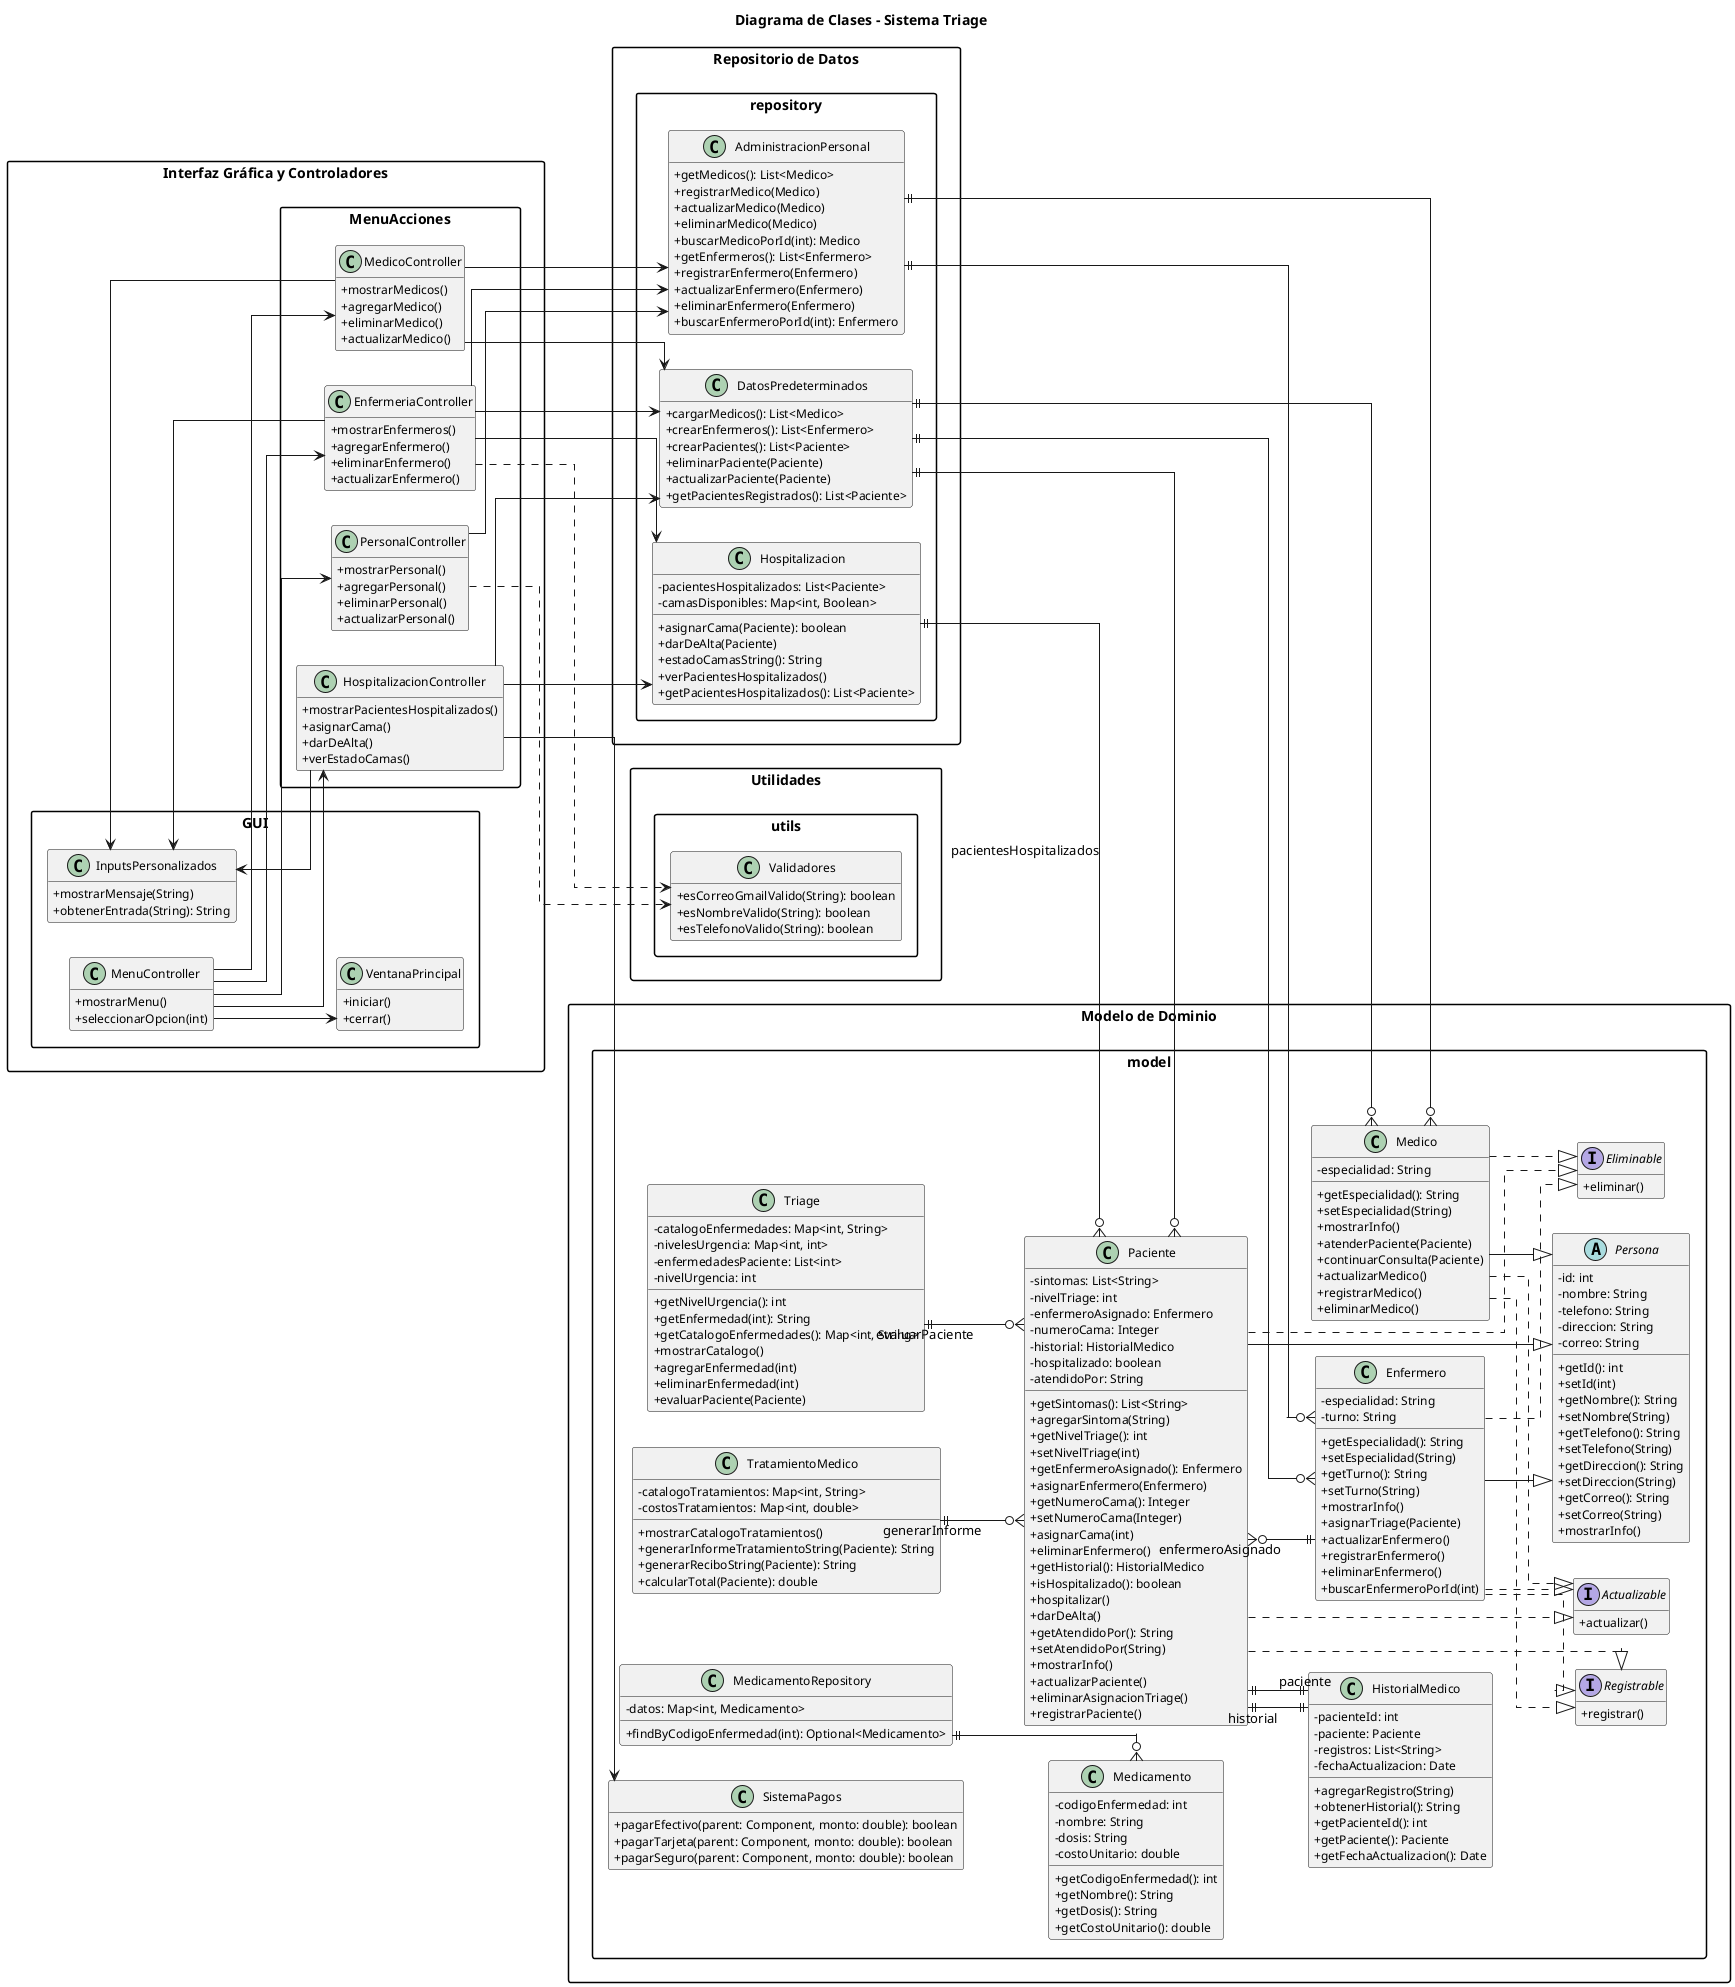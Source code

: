 @startuml
left to right direction
skinparam packageStyle rectangle
skinparam classAttributeIconSize 0
skinparam classFontSize 13
skinparam classAttributeFontSize 12
skinparam classOperationFontSize 12
skinparam linetype ortho
hide empty members

title Diagrama de Clases - Sistema Triage

package "Modelo de Dominio" {
    package model {
        abstract class Persona {
            - id: int
            - nombre: String
            - telefono: String
            - direccion: String
            - correo: String
            + getId(): int
            + setId(int)
            + getNombre(): String
            + setNombre(String)
            + getTelefono(): String
            + setTelefono(String)
            + getDireccion(): String
            + setDireccion(String)
            + getCorreo(): String
            + setCorreo(String)
            + mostrarInfo()
        }

        class Paciente {
            - sintomas: List<String>
            - nivelTriage: int
            - enfermeroAsignado: Enfermero
            - numeroCama: Integer
            - historial: HistorialMedico
            - hospitalizado: boolean
            - atendidoPor: String
            + getSintomas(): List<String>
            + agregarSintoma(String)
            + getNivelTriage(): int
            + setNivelTriage(int)
            + getEnfermeroAsignado(): Enfermero
            + asignarEnfermero(Enfermero)
            + getNumeroCama(): Integer
            + setNumeroCama(Integer)
            + asignarCama(int)
            + eliminarEnfermero()
            + getHistorial(): HistorialMedico
            + isHospitalizado(): boolean
            + hospitalizar()
            + darDeAlta()
            + getAtendidoPor(): String
            + setAtendidoPor(String)
            + mostrarInfo()
            + actualizarPaciente()
            + eliminarAsignacionTriage()
            + registrarPaciente()
        }

        class Medico {
            - especialidad: String
            + getEspecialidad(): String
            + setEspecialidad(String)
            + mostrarInfo()
            + atenderPaciente(Paciente)
            + continuarConsulta(Paciente)
            + actualizarMedico()
            + registrarMedico()
            + eliminarMedico()
        }

        class Enfermero {
            - especialidad: String
            - turno: String
            + getEspecialidad(): String
            + setEspecialidad(String)
            + getTurno(): String
            + setTurno(String)
            + mostrarInfo()
            + asignarTriage(Paciente)
            + actualizarEnfermero()
            + registrarEnfermero()
            + eliminarEnfermero()
            + buscarEnfermeroPorId(int)
        }

        class HistorialMedico {
            - pacienteId: int
            - paciente: Paciente
            - registros: List<String>
            - fechaActualizacion: Date
            + agregarRegistro(String)
            + obtenerHistorial(): String
            + getPacienteId(): int
            + getPaciente(): Paciente
            + getFechaActualizacion(): Date
        }

        class Triage {
            - catalogoEnfermedades: Map<int, String>
            - nivelesUrgencia: Map<int, int>
            - enfermedadesPaciente: List<int>
            - nivelUrgencia: int
            + getNivelUrgencia(): int
            + getEnfermedad(int): String
            + getCatalogoEnfermedades(): Map<int, String>
            + mostrarCatalogo()
            + agregarEnfermedad(int)
            + eliminarEnfermedad(int)
            + evaluarPaciente(Paciente)
        }

        class TratamientoMedico {
            - catalogoTratamientos: Map<int, String>
            - costosTratamientos: Map<int, double>
            + mostrarCatalogoTratamientos()
            + generarInformeTratamientoString(Paciente): String
            + generarReciboString(Paciente): String
            + calcularTotal(Paciente): double
        }

        class Medicamento {
            - codigoEnfermedad: int
            - nombre: String
            - dosis: String
            - costoUnitario: double
            + getCodigoEnfermedad(): int
            + getNombre(): String
            + getDosis(): String
            + getCostoUnitario(): double
        }

        class MedicamentoRepository {
            - datos: Map<int, Medicamento>
            + findByCodigoEnfermedad(int): Optional<Medicamento>
        }

        class SistemaPagos {
            + pagarEfectivo(parent: Component, monto: double): boolean
            + pagarTarjeta(parent: Component, monto: double): boolean
            + pagarSeguro(parent: Component, monto: double): boolean
        }

        interface Registrable {
            + registrar()
        }
        interface Actualizable {
            + actualizar()
        }
        interface Eliminable {
            + eliminar()
        }
    }
}

package "Interfaz Gráfica y Controladores" {
    package GUI {
        class InputsPersonalizados {
            + mostrarMensaje(String)
            + obtenerEntrada(String): String
        }
        class MenuController {
            + mostrarMenu()
            + seleccionarOpcion(int)
        }
        class VentanaPrincipal {
            + iniciar()
            + cerrar()
        }
    }

    package "MenuAcciones" {
        class PersonalController {
            + mostrarPersonal()
            + agregarPersonal()
            + eliminarPersonal()
            + actualizarPersonal()
        }
        class MedicoController {
            + mostrarMedicos()
            + agregarMedico()
            + eliminarMedico()
            + actualizarMedico()
        }
        class EnfermeriaController {
            + mostrarEnfermeros()
            + agregarEnfermero()
            + eliminarEnfermero()
            + actualizarEnfermero()
        }
        class HospitalizacionController {
            + mostrarPacientesHospitalizados()
            + asignarCama()
            + darDeAlta()
            + verEstadoCamas()
        }
    }
}

package "Repositorio de Datos" {
    package repository {
        class AdministracionPersonal {
            + getMedicos(): List<Medico>
            + registrarMedico(Medico)
            + actualizarMedico(Medico)
            + eliminarMedico(Medico)
            + buscarMedicoPorId(int): Medico
            + getEnfermeros(): List<Enfermero>
            + registrarEnfermero(Enfermero)
            + actualizarEnfermero(Enfermero)
            + eliminarEnfermero(Enfermero)
            + buscarEnfermeroPorId(int): Enfermero
        }
        class DatosPredeterminados {
            + cargarMedicos(): List<Medico>
            + crearEnfermeros(): List<Enfermero>
            + crearPacientes(): List<Paciente>
            + eliminarPaciente(Paciente)
            + actualizarPaciente(Paciente)
            + getPacientesRegistrados(): List<Paciente>
        }
        class Hospitalizacion {
            - pacientesHospitalizados: List<Paciente>
            - camasDisponibles: Map<int, Boolean>
            + asignarCama(Paciente): boolean
            + darDeAlta(Paciente)
            + estadoCamasString(): String
            + verPacientesHospitalizados()
            + getPacientesHospitalizados(): List<Paciente>
        }
    }
}

package "Utilidades" {
    package utils {
        class Validadores {
            + esCorreoGmailValido(String): boolean
            + esNombreValido(String): boolean
            + esTelefonoValido(String): boolean
        }
    }
}

' Relaciones de herencia
Paciente --|> Persona
Medico --|> Persona
Enfermero --|> Persona

' Relaciones de implementación de interfaces
Paciente ..|> Registrable
Paciente ..|> Actualizable
Paciente ..|> Eliminable

Medico ..|> Registrable
Medico ..|> Actualizable
Medico ..|> Eliminable

Enfermero ..|> Registrable
Enfermero ..|> Actualizable
Enfermero ..|> Eliminable

' Relaciones de asociación
Paciente ||--|| HistorialMedico : historial
Paciente }o--|| Enfermero : enfermeroAsignado

HistorialMedico ||--|| Paciente : paciente

Triage ||--o{ Paciente : evaluarPaciente
TratamientoMedico ||--o{ Paciente : generarInforme

AdministracionPersonal ||--o{ Medico
AdministracionPersonal ||--o{ Enfermero
DatosPredeterminados ||--o{ Paciente
DatosPredeterminados ||--o{ Medico
DatosPredeterminados ||--o{ Enfermero

Hospitalizacion ||--o{ Paciente : pacientesHospitalizados

MedicamentoRepository ||--o{ Medicamento

' Relaciones de controladores
MenuController --> VentanaPrincipal
MenuController --> PersonalController
MenuController --> MedicoController
MenuController --> EnfermeriaController
MenuController --> HospitalizacionController

PersonalController --> AdministracionPersonal
MedicoController --> AdministracionPersonal
MedicoController --> DatosPredeterminados
MedicoController --> InputsPersonalizados
EnfermeriaController --> AdministracionPersonal
EnfermeriaController --> DatosPredeterminados
EnfermeriaController --> Hospitalizacion
EnfermeriaController --> InputsPersonalizados
HospitalizacionController --> DatosPredeterminados
HospitalizacionController --> Hospitalizacion
HospitalizacionController --> InputsPersonalizados
HospitalizacionController --> SistemaPagos

PersonalController ..> Validadores
EnfermeriaController ..> Validadores

@enduml